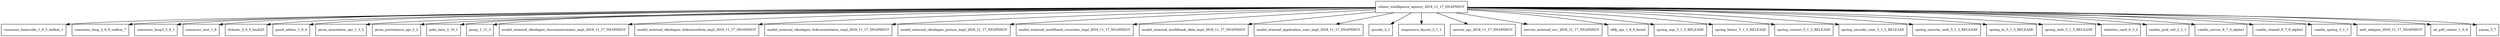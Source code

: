 digraph citizen_intelligence_agency_2018_11_17_SNAPSHOT_dependencies {
  node [shape = box, fontsize=10.0];
  citizen_intelligence_agency_2018_11_17_SNAPSHOT -> commons_beanutils_1_9_3_redhat_1;
  citizen_intelligence_agency_2018_11_17_SNAPSHOT -> commons_lang_2_6_0_redhat_7;
  citizen_intelligence_agency_2018_11_17_SNAPSHOT -> commons_lang3_3_8_1;
  citizen_intelligence_agency_2018_11_17_SNAPSHOT -> commons_text_1_6;
  citizen_intelligence_agency_2018_11_17_SNAPSHOT -> dcharts_2_0_0_hack23;
  citizen_intelligence_agency_2018_11_17_SNAPSHOT -> gantt_addon_1_0_4;
  citizen_intelligence_agency_2018_11_17_SNAPSHOT -> javax_annotation_api_1_3_2;
  citizen_intelligence_agency_2018_11_17_SNAPSHOT -> javax_persistence_api_2_2;
  citizen_intelligence_agency_2018_11_17_SNAPSHOT -> joda_time_2_10_1;
  citizen_intelligence_agency_2018_11_17_SNAPSHOT -> jsoup_1_11_3;
  citizen_intelligence_agency_2018_11_17_SNAPSHOT -> model_external_riksdagen_documentcontent_impl_2018_11_17_SNAPSHOT;
  citizen_intelligence_agency_2018_11_17_SNAPSHOT -> model_external_riksdagen_dokumentlista_impl_2018_11_17_SNAPSHOT;
  citizen_intelligence_agency_2018_11_17_SNAPSHOT -> model_external_riksdagen_dokumentstatus_impl_2018_11_17_SNAPSHOT;
  citizen_intelligence_agency_2018_11_17_SNAPSHOT -> model_external_riksdagen_person_impl_2018_11_17_SNAPSHOT;
  citizen_intelligence_agency_2018_11_17_SNAPSHOT -> model_external_worldbank_countries_impl_2018_11_17_SNAPSHOT;
  citizen_intelligence_agency_2018_11_17_SNAPSHOT -> model_external_worldbank_data_impl_2018_11_17_SNAPSHOT;
  citizen_intelligence_agency_2018_11_17_SNAPSHOT -> model_internal_application_user_impl_2018_11_17_SNAPSHOT;
  citizen_intelligence_agency_2018_11_17_SNAPSHOT -> qrcode_2_1;
  citizen_intelligence_agency_2018_11_17_SNAPSHOT -> responsive_layout_2_1_1;
  citizen_intelligence_agency_2018_11_17_SNAPSHOT -> service_api_2018_11_17_SNAPSHOT;
  citizen_intelligence_agency_2018_11_17_SNAPSHOT -> service_external_esv_2018_11_17_SNAPSHOT;
  citizen_intelligence_agency_2018_11_17_SNAPSHOT -> slf4j_api_1_8_0_beta2;
  citizen_intelligence_agency_2018_11_17_SNAPSHOT -> spring_aop_5_1_3_RELEASE;
  citizen_intelligence_agency_2018_11_17_SNAPSHOT -> spring_beans_5_1_3_RELEASE;
  citizen_intelligence_agency_2018_11_17_SNAPSHOT -> spring_context_5_1_3_RELEASE;
  citizen_intelligence_agency_2018_11_17_SNAPSHOT -> spring_security_core_5_1_2_RELEASE;
  citizen_intelligence_agency_2018_11_17_SNAPSHOT -> spring_security_web_5_1_2_RELEASE;
  citizen_intelligence_agency_2018_11_17_SNAPSHOT -> spring_tx_5_1_3_RELEASE;
  citizen_intelligence_agency_2018_11_17_SNAPSHOT -> spring_web_5_1_3_RELEASE;
  citizen_intelligence_agency_2018_11_17_SNAPSHOT -> statistics_card_0_3_2;
  citizen_intelligence_agency_2018_11_17_SNAPSHOT -> vaadin_grid_util_2_1_1;
  citizen_intelligence_agency_2018_11_17_SNAPSHOT -> vaadin_server_8_7_0_alpha1;
  citizen_intelligence_agency_2018_11_17_SNAPSHOT -> vaadin_shared_8_7_0_alpha1;
  citizen_intelligence_agency_2018_11_17_SNAPSHOT -> vaadin_spring_3_1_1;
  citizen_intelligence_agency_2018_11_17_SNAPSHOT -> web_widgets_2018_11_17_SNAPSHOT;
  citizen_intelligence_agency_2018_11_17_SNAPSHOT -> wt_pdf_viewer_1_0_6;
  citizen_intelligence_agency_2018_11_17_SNAPSHOT -> yauaa_5_7;
}
